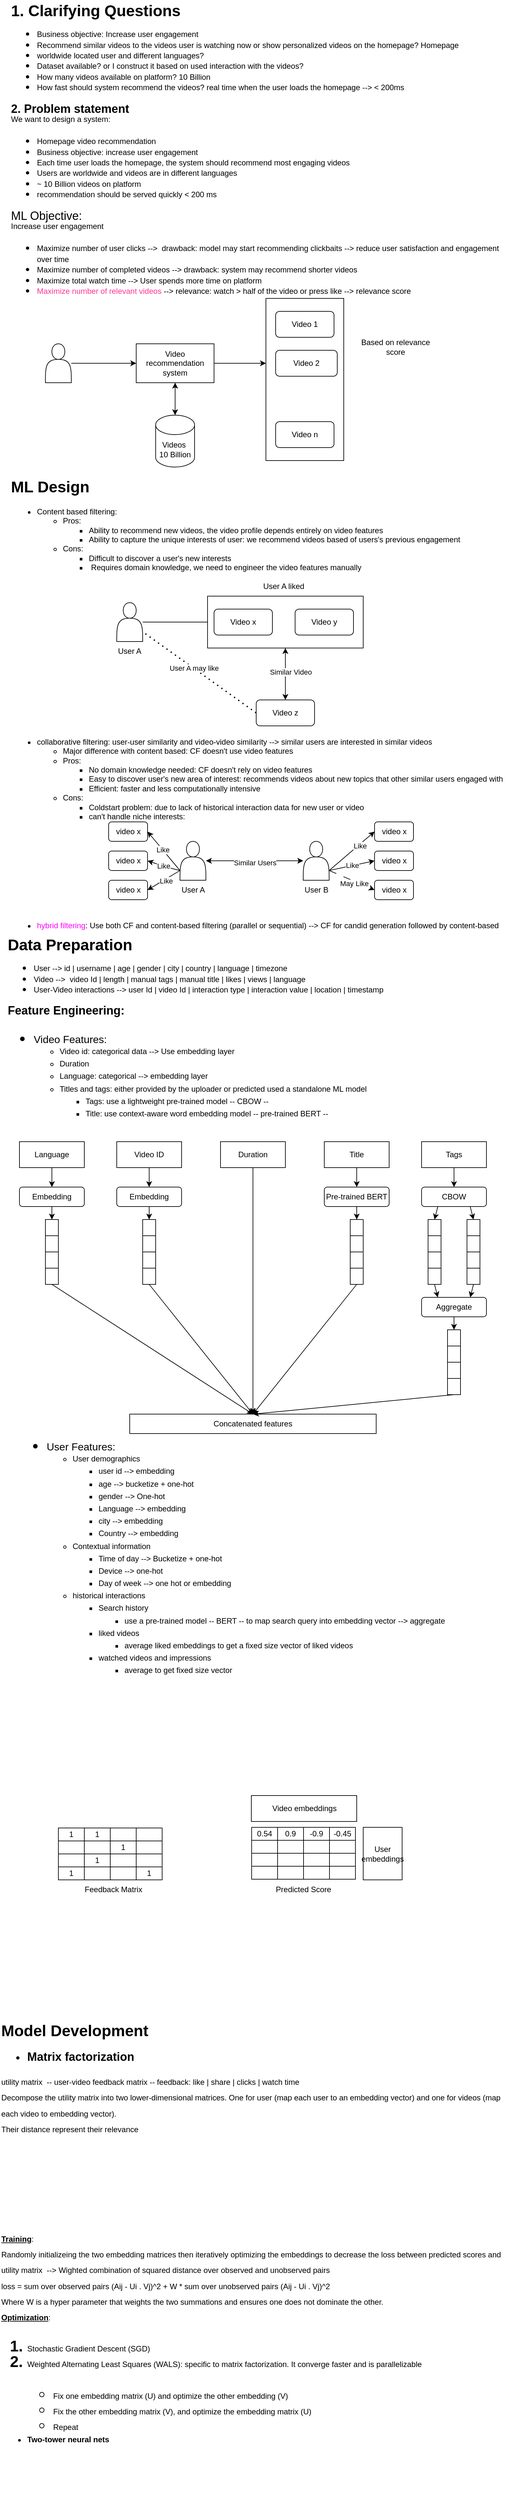 <mxfile version="24.8.4">
  <diagram name="Page-1" id="ykQXPO-A_N70wSNFyHUw">
    <mxGraphModel dx="3533" dy="1187" grid="1" gridSize="10" guides="1" tooltips="1" connect="1" arrows="1" fold="1" page="1" pageScale="1" pageWidth="850" pageHeight="1100" math="0" shadow="0">
      <root>
        <mxCell id="0" />
        <mxCell id="1" parent="0" />
        <mxCell id="X0dmrrOlAeSeErXz5RRt-1" value="&lt;h1 style=&quot;margin-top: 0px; line-height: 80%;&quot;&gt;1. Clarifying Questions&lt;/h1&gt;&lt;h1 style=&quot;margin-top: 0px; font-size: 18px; line-height: 80%;&quot;&gt;&lt;ul style=&quot;line-height: 80%;&quot;&gt;&lt;li&gt;&lt;span style=&quot;font-size: 12px; font-weight: 400;&quot;&gt;Business objective: Increase user engagement&lt;/span&gt;&lt;/li&gt;&lt;li&gt;&lt;span style=&quot;font-size: 12px; font-weight: 400;&quot;&gt;Recommend similar videos to the videos user is watching now or show personalized videos on the homepage? Homepage&lt;/span&gt;&lt;/li&gt;&lt;li&gt;&lt;span style=&quot;font-size: 12px; font-weight: 400;&quot;&gt;worldwide located user and different languages?&amp;nbsp;&lt;/span&gt;&lt;/li&gt;&lt;li&gt;&lt;span style=&quot;font-size: 12px; font-weight: 400;&quot;&gt;Dataset available? or I construct it based on used interaction with the videos?&amp;nbsp;&lt;/span&gt;&lt;/li&gt;&lt;li&gt;&lt;span style=&quot;font-size: 12px; font-weight: 400;&quot;&gt;How many videos available on platform? 10 Billion&lt;/span&gt;&lt;/li&gt;&lt;li&gt;&lt;span style=&quot;font-size: 12px; font-weight: 400;&quot;&gt;How fast should system recommend the videos? real time when the user loads the homepage --&amp;gt; &amp;lt; 200ms&lt;/span&gt;&lt;/li&gt;&lt;/ul&gt;&lt;div style=&quot;line-height: 80%;&quot;&gt;2. Problem statement&lt;/div&gt;&lt;div style=&quot;line-height: 80%;&quot;&gt;&lt;span style=&quot;font-size: 12px; font-weight: 400;&quot;&gt;We want to design a system:&amp;nbsp;&lt;/span&gt;&lt;/div&gt;&lt;div style=&quot;line-height: 80%;&quot;&gt;&lt;ul style=&quot;line-height: 80%;&quot;&gt;&lt;li&gt;&lt;span style=&quot;font-size: 12px; font-weight: 400;&quot;&gt;Homepage video recommendation&lt;/span&gt;&lt;/li&gt;&lt;li&gt;&lt;span style=&quot;font-size: 12px; font-weight: 400;&quot;&gt;Business objective: increase user engagement&lt;/span&gt;&lt;/li&gt;&lt;li&gt;&lt;span style=&quot;font-size: 12px; font-weight: 400;&quot;&gt;Each time user loads the homepage, the system should recommend most engaging videos&lt;/span&gt;&lt;/li&gt;&lt;li&gt;&lt;span style=&quot;font-size: 12px; font-weight: 400;&quot;&gt;Users are worldwide and videos are in different languages&lt;/span&gt;&lt;/li&gt;&lt;li&gt;&lt;span style=&quot;font-size: 12px; font-weight: 400;&quot;&gt;~ 10 Billion videos on platform&lt;/span&gt;&lt;/li&gt;&lt;li&gt;&lt;span style=&quot;font-size: 12px; font-weight: 400;&quot;&gt;recommendation should be served quickly &amp;lt; 200 ms&lt;/span&gt;&lt;/li&gt;&lt;/ul&gt;&lt;div style=&quot;line-height: 80%;&quot;&gt;&lt;span style=&quot;font-weight: 400;&quot;&gt;ML Objective:&amp;nbsp;&lt;/span&gt;&lt;/div&gt;&lt;/div&gt;&lt;div style=&quot;line-height: 80%;&quot;&gt;&lt;span style=&quot;font-size: 12px; font-weight: 400;&quot;&gt;Increase user engagement&lt;/span&gt;&lt;/div&gt;&lt;div style=&quot;line-height: 80%;&quot;&gt;&lt;ul style=&quot;line-height: 80%;&quot;&gt;&lt;li&gt;&lt;span style=&quot;font-size: 12px; font-weight: 400;&quot;&gt;Maximize number of user clicks --&amp;gt; &amp;nbsp;drawback: model may start recommending clickbaits --&amp;gt; reduce user satisfaction and engagement over time&lt;/span&gt;&lt;/li&gt;&lt;li&gt;&lt;span style=&quot;font-size: 12px; font-weight: 400;&quot;&gt;Maximize number of completed&amp;nbsp;videos --&amp;gt; drawback: system may recommend shorter videos&lt;/span&gt;&lt;/li&gt;&lt;li&gt;&lt;span style=&quot;font-size: 12px; font-weight: 400;&quot;&gt;Maximize total watch time --&amp;gt; User spends more time on platform&lt;/span&gt;&lt;/li&gt;&lt;li&gt;&lt;span style=&quot;font-size: 12px; font-weight: 400;&quot;&gt;&lt;font color=&quot;#ff3399&quot;&gt;Maximize number of relevant videos &lt;/font&gt;--&amp;gt; relevance: watch &amp;gt; half of the video or press like --&amp;gt; relevance score&lt;/span&gt;&lt;/li&gt;&lt;/ul&gt;&lt;/div&gt;&lt;/h1&gt;" style="text;html=1;whiteSpace=wrap;overflow=hidden;rounded=0;" vertex="1" parent="1">
          <mxGeometry x="-1655" y="40" width="775" height="470" as="geometry" />
        </mxCell>
        <mxCell id="X0dmrrOlAeSeErXz5RRt-14" value="&lt;h1 style=&quot;margin-top: 0px;&quot;&gt;ML Design&lt;/h1&gt;&lt;div&gt;&lt;ul&gt;&lt;li&gt;Content based filtering:&amp;nbsp;&lt;/li&gt;&lt;ul&gt;&lt;li&gt;Pros:&amp;nbsp;&lt;/li&gt;&lt;ul&gt;&lt;li&gt;Ability to recommend new videos, the video profile depends entirely on video features&lt;/li&gt;&lt;li&gt;Ability to capture the unique interests of user: we recommend videos based of users&#39;s previous engagement&lt;/li&gt;&lt;/ul&gt;&lt;li&gt;Cons:&amp;nbsp;&lt;/li&gt;&lt;ul&gt;&lt;li&gt;Difficult to discover a user&#39;s new interests&lt;/li&gt;&lt;li&gt;&amp;nbsp;Requires domain knowledge, we need to engineer the video features manually&lt;/li&gt;&lt;/ul&gt;&lt;/ul&gt;&lt;/ul&gt;&lt;div&gt;&lt;br&gt;&lt;/div&gt;&lt;div&gt;&lt;br&gt;&lt;/div&gt;&lt;div&gt;&lt;br&gt;&lt;/div&gt;&lt;div&gt;&lt;br&gt;&lt;/div&gt;&lt;div&gt;&lt;br&gt;&lt;/div&gt;&lt;div&gt;&lt;br&gt;&lt;/div&gt;&lt;div&gt;&lt;br&gt;&lt;/div&gt;&lt;div&gt;&lt;br&gt;&lt;/div&gt;&lt;div&gt;&lt;br&gt;&lt;/div&gt;&lt;div&gt;&lt;br&gt;&lt;/div&gt;&lt;div&gt;&lt;br&gt;&lt;/div&gt;&lt;div&gt;&lt;br&gt;&lt;/div&gt;&lt;div&gt;&lt;br&gt;&lt;/div&gt;&lt;div&gt;&lt;br&gt;&lt;/div&gt;&lt;div&gt;&lt;br&gt;&lt;/div&gt;&lt;div&gt;&lt;br&gt;&lt;/div&gt;&lt;ul&gt;&lt;li&gt;collaborative filtering: user-user similarity and video-video similarity --&amp;gt; similar users are interested in similar videos&amp;nbsp;&lt;/li&gt;&lt;ul&gt;&lt;li&gt;Major difference with content based: CF doesn&#39;t use video features&lt;/li&gt;&lt;li&gt;Pros:&lt;/li&gt;&lt;ul&gt;&lt;li&gt;No domain knowledge needed: CF doesn&#39;t rely on video features&lt;/li&gt;&lt;li&gt;Easy to discover user&#39;s new area of interest: recommends videos about new topics that other similar users engaged with&amp;nbsp;&lt;/li&gt;&lt;li&gt;Efficient: faster and less computationally intensive&lt;/li&gt;&lt;/ul&gt;&lt;li&gt;Cons:&amp;nbsp;&lt;/li&gt;&lt;ul&gt;&lt;li&gt;Coldstart problem: due to lack of historical interaction data for new user or video&lt;/li&gt;&lt;li&gt;can&#39;t handle niche interests:&amp;nbsp;&lt;/li&gt;&lt;/ul&gt;&lt;/ul&gt;&lt;/ul&gt;&lt;div&gt;&lt;br&gt;&lt;/div&gt;&lt;div&gt;&lt;br&gt;&lt;/div&gt;&lt;div&gt;&lt;br&gt;&lt;/div&gt;&lt;div&gt;&lt;br&gt;&lt;/div&gt;&lt;div&gt;&lt;br&gt;&lt;/div&gt;&lt;div&gt;&lt;br&gt;&lt;/div&gt;&lt;div&gt;&lt;br&gt;&lt;/div&gt;&lt;div&gt;&lt;br&gt;&lt;/div&gt;&lt;div&gt;&lt;br&gt;&lt;/div&gt;&lt;ul&gt;&lt;li&gt;&lt;font color=&quot;#ff00ff&quot;&gt;hybrid filtering&lt;/font&gt;: Use both CF and content-based filtering (parallel or sequential) --&amp;gt; CF for candid generation followed by content-based&amp;nbsp;&lt;/li&gt;&lt;/ul&gt;&lt;/div&gt;" style="text;html=1;whiteSpace=wrap;overflow=hidden;rounded=0;" vertex="1" parent="1">
          <mxGeometry x="-1655" y="770" width="765" height="730" as="geometry" />
        </mxCell>
        <mxCell id="X0dmrrOlAeSeErXz5RRt-15" value="" style="group" vertex="1" connectable="0" parent="1">
          <mxGeometry x="-1600" y="500" width="600" height="260" as="geometry" />
        </mxCell>
        <mxCell id="X0dmrrOlAeSeErXz5RRt-8" value="" style="edgeStyle=orthogonalEdgeStyle;rounded=0;orthogonalLoop=1;jettySize=auto;html=1;" edge="1" parent="X0dmrrOlAeSeErXz5RRt-15" source="X0dmrrOlAeSeErXz5RRt-2">
          <mxGeometry relative="1" as="geometry">
            <mxPoint x="340" y="100" as="targetPoint" />
            <Array as="points">
              <mxPoint x="300" y="100" />
              <mxPoint x="300" y="100" />
            </Array>
          </mxGeometry>
        </mxCell>
        <mxCell id="X0dmrrOlAeSeErXz5RRt-11" value="" style="edgeStyle=orthogonalEdgeStyle;rounded=0;orthogonalLoop=1;jettySize=auto;html=1;startArrow=classic;startFill=1;" edge="1" parent="X0dmrrOlAeSeErXz5RRt-15" source="X0dmrrOlAeSeErXz5RRt-2" target="X0dmrrOlAeSeErXz5RRt-10">
          <mxGeometry relative="1" as="geometry">
            <Array as="points">
              <mxPoint x="200" y="150" />
              <mxPoint x="200" y="150" />
            </Array>
          </mxGeometry>
        </mxCell>
        <mxCell id="X0dmrrOlAeSeErXz5RRt-2" value="Video recommendation system" style="rounded=0;whiteSpace=wrap;html=1;" vertex="1" parent="X0dmrrOlAeSeErXz5RRt-15">
          <mxGeometry x="140" y="70" width="120" height="60" as="geometry" />
        </mxCell>
        <mxCell id="X0dmrrOlAeSeErXz5RRt-3" value="" style="rounded=0;whiteSpace=wrap;html=1;" vertex="1" parent="X0dmrrOlAeSeErXz5RRt-15">
          <mxGeometry x="340" width="120" height="250" as="geometry" />
        </mxCell>
        <mxCell id="X0dmrrOlAeSeErXz5RRt-4" value="Video 1" style="rounded=1;whiteSpace=wrap;html=1;" vertex="1" parent="X0dmrrOlAeSeErXz5RRt-15">
          <mxGeometry x="355" y="20" width="90" height="40" as="geometry" />
        </mxCell>
        <mxCell id="X0dmrrOlAeSeErXz5RRt-5" value="Video 2" style="rounded=1;whiteSpace=wrap;html=1;" vertex="1" parent="X0dmrrOlAeSeErXz5RRt-15">
          <mxGeometry x="355" y="80" width="95" height="40" as="geometry" />
        </mxCell>
        <mxCell id="X0dmrrOlAeSeErXz5RRt-6" value="Video n" style="rounded=1;whiteSpace=wrap;html=1;" vertex="1" parent="X0dmrrOlAeSeErXz5RRt-15">
          <mxGeometry x="355" y="190" width="90" height="40" as="geometry" />
        </mxCell>
        <mxCell id="X0dmrrOlAeSeErXz5RRt-7" value="Based on relevance score" style="text;html=1;align=center;verticalAlign=middle;whiteSpace=wrap;rounded=0;" vertex="1" parent="X0dmrrOlAeSeErXz5RRt-15">
          <mxGeometry x="480" y="60" width="120" height="30" as="geometry" />
        </mxCell>
        <mxCell id="X0dmrrOlAeSeErXz5RRt-10" value="Videos&amp;nbsp;&lt;div&gt;10 Billion&lt;/div&gt;" style="shape=cylinder3;whiteSpace=wrap;html=1;boundedLbl=1;backgroundOutline=1;size=15;" vertex="1" parent="X0dmrrOlAeSeErXz5RRt-15">
          <mxGeometry x="170" y="180" width="60" height="80" as="geometry" />
        </mxCell>
        <mxCell id="X0dmrrOlAeSeErXz5RRt-13" value="" style="edgeStyle=orthogonalEdgeStyle;rounded=0;orthogonalLoop=1;jettySize=auto;html=1;" edge="1" parent="X0dmrrOlAeSeErXz5RRt-15" source="X0dmrrOlAeSeErXz5RRt-12" target="X0dmrrOlAeSeErXz5RRt-2">
          <mxGeometry relative="1" as="geometry" />
        </mxCell>
        <mxCell id="X0dmrrOlAeSeErXz5RRt-12" value="" style="shape=actor;whiteSpace=wrap;html=1;" vertex="1" parent="X0dmrrOlAeSeErXz5RRt-15">
          <mxGeometry y="70" width="40" height="60" as="geometry" />
        </mxCell>
        <mxCell id="X0dmrrOlAeSeErXz5RRt-42" value="" style="group" vertex="1" connectable="0" parent="1">
          <mxGeometry x="-1490" y="929" width="380" height="230" as="geometry" />
        </mxCell>
        <mxCell id="X0dmrrOlAeSeErXz5RRt-37" value="" style="edgeStyle=orthogonalEdgeStyle;rounded=0;orthogonalLoop=1;jettySize=auto;html=1;" edge="1" parent="X0dmrrOlAeSeErXz5RRt-42" source="X0dmrrOlAeSeErXz5RRt-28" target="X0dmrrOlAeSeErXz5RRt-31">
          <mxGeometry relative="1" as="geometry" />
        </mxCell>
        <mxCell id="X0dmrrOlAeSeErXz5RRt-28" value="" style="shape=actor;whiteSpace=wrap;html=1;" vertex="1" parent="X0dmrrOlAeSeErXz5RRt-42">
          <mxGeometry y="40" width="40" height="60" as="geometry" />
        </mxCell>
        <mxCell id="X0dmrrOlAeSeErXz5RRt-29" value="" style="rounded=0;whiteSpace=wrap;html=1;" vertex="1" parent="X0dmrrOlAeSeErXz5RRt-42">
          <mxGeometry x="140" y="30" width="240" height="80" as="geometry" />
        </mxCell>
        <mxCell id="X0dmrrOlAeSeErXz5RRt-31" value="Video x" style="rounded=1;whiteSpace=wrap;html=1;" vertex="1" parent="X0dmrrOlAeSeErXz5RRt-42">
          <mxGeometry x="150" y="50" width="90" height="40" as="geometry" />
        </mxCell>
        <mxCell id="X0dmrrOlAeSeErXz5RRt-32" value="Video y" style="rounded=1;whiteSpace=wrap;html=1;" vertex="1" parent="X0dmrrOlAeSeErXz5RRt-42">
          <mxGeometry x="275" y="50" width="90" height="40" as="geometry" />
        </mxCell>
        <mxCell id="X0dmrrOlAeSeErXz5RRt-38" value="" style="edgeStyle=orthogonalEdgeStyle;rounded=0;orthogonalLoop=1;jettySize=auto;html=1;entryX=0.5;entryY=1;entryDx=0;entryDy=0;startArrow=classic;startFill=1;" edge="1" parent="X0dmrrOlAeSeErXz5RRt-42" source="X0dmrrOlAeSeErXz5RRt-33" target="X0dmrrOlAeSeErXz5RRt-29">
          <mxGeometry relative="1" as="geometry">
            <Array as="points">
              <mxPoint x="260" y="130" />
              <mxPoint x="260" y="130" />
            </Array>
          </mxGeometry>
        </mxCell>
        <mxCell id="X0dmrrOlAeSeErXz5RRt-39" value="Similar Video" style="edgeLabel;html=1;align=center;verticalAlign=middle;resizable=0;points=[];" vertex="1" connectable="0" parent="X0dmrrOlAeSeErXz5RRt-38">
          <mxGeometry x="0.075" y="-8" relative="1" as="geometry">
            <mxPoint as="offset" />
          </mxGeometry>
        </mxCell>
        <mxCell id="X0dmrrOlAeSeErXz5RRt-33" value="Video z" style="rounded=1;whiteSpace=wrap;html=1;" vertex="1" parent="X0dmrrOlAeSeErXz5RRt-42">
          <mxGeometry x="215" y="190" width="90" height="40" as="geometry" />
        </mxCell>
        <mxCell id="X0dmrrOlAeSeErXz5RRt-35" value="User A liked" style="text;html=1;align=center;verticalAlign=middle;whiteSpace=wrap;rounded=0;" vertex="1" parent="X0dmrrOlAeSeErXz5RRt-42">
          <mxGeometry x="210" width="95" height="30" as="geometry" />
        </mxCell>
        <mxCell id="X0dmrrOlAeSeErXz5RRt-40" value="" style="endArrow=none;dashed=1;html=1;dashPattern=1 3;strokeWidth=2;rounded=0;entryX=1;entryY=0.75;entryDx=0;entryDy=0;exitX=0;exitY=0.5;exitDx=0;exitDy=0;" edge="1" parent="X0dmrrOlAeSeErXz5RRt-42" source="X0dmrrOlAeSeErXz5RRt-33" target="X0dmrrOlAeSeErXz5RRt-28">
          <mxGeometry width="50" height="50" relative="1" as="geometry">
            <mxPoint x="340" y="60" as="sourcePoint" />
            <mxPoint x="390" y="10" as="targetPoint" />
          </mxGeometry>
        </mxCell>
        <mxCell id="X0dmrrOlAeSeErXz5RRt-41" value="User A may like" style="edgeLabel;html=1;align=center;verticalAlign=middle;resizable=0;points=[];" vertex="1" connectable="0" parent="X0dmrrOlAeSeErXz5RRt-40">
          <mxGeometry x="0.112" y="-1" relative="1" as="geometry">
            <mxPoint y="1" as="offset" />
          </mxGeometry>
        </mxCell>
        <mxCell id="X0dmrrOlAeSeErXz5RRt-34" value="User A" style="text;html=1;align=center;verticalAlign=middle;whiteSpace=wrap;rounded=0;" vertex="1" parent="X0dmrrOlAeSeErXz5RRt-42">
          <mxGeometry x="-10" y="100" width="60" height="30" as="geometry" />
        </mxCell>
        <mxCell id="X0dmrrOlAeSeErXz5RRt-70" value="" style="group" vertex="1" connectable="0" parent="1">
          <mxGeometry x="-1502.5" y="1307" width="470" height="120" as="geometry" />
        </mxCell>
        <mxCell id="X0dmrrOlAeSeErXz5RRt-53" value="" style="edgeStyle=orthogonalEdgeStyle;rounded=0;orthogonalLoop=1;jettySize=auto;html=1;startArrow=classic;startFill=1;" edge="1" parent="X0dmrrOlAeSeErXz5RRt-70" source="X0dmrrOlAeSeErXz5RRt-43" target="X0dmrrOlAeSeErXz5RRt-52">
          <mxGeometry relative="1" as="geometry" />
        </mxCell>
        <mxCell id="X0dmrrOlAeSeErXz5RRt-54" value="Similar Users" style="edgeLabel;html=1;align=center;verticalAlign=middle;resizable=0;points=[];" vertex="1" connectable="0" parent="X0dmrrOlAeSeErXz5RRt-53">
          <mxGeometry y="-3" relative="1" as="geometry">
            <mxPoint as="offset" />
          </mxGeometry>
        </mxCell>
        <mxCell id="X0dmrrOlAeSeErXz5RRt-43" value="" style="shape=actor;whiteSpace=wrap;html=1;" vertex="1" parent="X0dmrrOlAeSeErXz5RRt-70">
          <mxGeometry x="110" y="30" width="40" height="60" as="geometry" />
        </mxCell>
        <mxCell id="X0dmrrOlAeSeErXz5RRt-45" style="edgeStyle=orthogonalEdgeStyle;rounded=0;orthogonalLoop=1;jettySize=auto;html=1;exitX=0.5;exitY=1;exitDx=0;exitDy=0;" edge="1" parent="X0dmrrOlAeSeErXz5RRt-70">
          <mxGeometry relative="1" as="geometry">
            <mxPoint x="320" y="90" as="sourcePoint" />
            <mxPoint x="320" y="90" as="targetPoint" />
          </mxGeometry>
        </mxCell>
        <mxCell id="X0dmrrOlAeSeErXz5RRt-46" value="video x" style="rounded=1;whiteSpace=wrap;html=1;" vertex="1" parent="X0dmrrOlAeSeErXz5RRt-70">
          <mxGeometry width="60" height="30" as="geometry" />
        </mxCell>
        <mxCell id="X0dmrrOlAeSeErXz5RRt-47" value="video x" style="rounded=1;whiteSpace=wrap;html=1;" vertex="1" parent="X0dmrrOlAeSeErXz5RRt-70">
          <mxGeometry y="45" width="60" height="30" as="geometry" />
        </mxCell>
        <mxCell id="X0dmrrOlAeSeErXz5RRt-48" value="video x" style="rounded=1;whiteSpace=wrap;html=1;" vertex="1" parent="X0dmrrOlAeSeErXz5RRt-70">
          <mxGeometry y="90" width="60" height="30" as="geometry" />
        </mxCell>
        <mxCell id="X0dmrrOlAeSeErXz5RRt-49" value="video x" style="rounded=1;whiteSpace=wrap;html=1;" vertex="1" parent="X0dmrrOlAeSeErXz5RRt-70">
          <mxGeometry x="410" y="90" width="60" height="30" as="geometry" />
        </mxCell>
        <mxCell id="X0dmrrOlAeSeErXz5RRt-50" value="video x" style="rounded=1;whiteSpace=wrap;html=1;" vertex="1" parent="X0dmrrOlAeSeErXz5RRt-70">
          <mxGeometry x="410" y="45" width="60" height="30" as="geometry" />
        </mxCell>
        <mxCell id="X0dmrrOlAeSeErXz5RRt-51" value="video x" style="rounded=1;whiteSpace=wrap;html=1;" vertex="1" parent="X0dmrrOlAeSeErXz5RRt-70">
          <mxGeometry x="410" width="60" height="30" as="geometry" />
        </mxCell>
        <mxCell id="X0dmrrOlAeSeErXz5RRt-52" value="" style="shape=actor;whiteSpace=wrap;html=1;" vertex="1" parent="X0dmrrOlAeSeErXz5RRt-70">
          <mxGeometry x="300" y="30" width="40" height="60" as="geometry" />
        </mxCell>
        <mxCell id="X0dmrrOlAeSeErXz5RRt-55" value="User A" style="text;html=1;align=center;verticalAlign=middle;whiteSpace=wrap;rounded=0;" vertex="1" parent="X0dmrrOlAeSeErXz5RRt-70">
          <mxGeometry x="100" y="90" width="60" height="30" as="geometry" />
        </mxCell>
        <mxCell id="X0dmrrOlAeSeErXz5RRt-56" value="User B" style="text;html=1;align=center;verticalAlign=middle;whiteSpace=wrap;rounded=0;" vertex="1" parent="X0dmrrOlAeSeErXz5RRt-70">
          <mxGeometry x="290" y="90" width="60" height="30" as="geometry" />
        </mxCell>
        <mxCell id="X0dmrrOlAeSeErXz5RRt-59" value="Like" style="endArrow=classic;html=1;rounded=0;entryX=1;entryY=0.5;entryDx=0;entryDy=0;exitX=0;exitY=0.75;exitDx=0;exitDy=0;" edge="1" parent="X0dmrrOlAeSeErXz5RRt-70" source="X0dmrrOlAeSeErXz5RRt-43" target="X0dmrrOlAeSeErXz5RRt-47">
          <mxGeometry width="50" height="50" relative="1" as="geometry">
            <mxPoint x="80" y="80" as="sourcePoint" />
            <mxPoint x="130" y="30" as="targetPoint" />
            <Array as="points">
              <mxPoint x="90" y="70" />
            </Array>
          </mxGeometry>
        </mxCell>
        <mxCell id="X0dmrrOlAeSeErXz5RRt-60" value="" style="endArrow=classic;html=1;rounded=0;entryX=1;entryY=0.5;entryDx=0;entryDy=0;exitX=0;exitY=0.75;exitDx=0;exitDy=0;" edge="1" parent="X0dmrrOlAeSeErXz5RRt-70" source="X0dmrrOlAeSeErXz5RRt-43" target="X0dmrrOlAeSeErXz5RRt-46">
          <mxGeometry width="50" height="50" relative="1" as="geometry">
            <mxPoint x="80" y="40" as="sourcePoint" />
            <mxPoint x="130" as="targetPoint" />
            <Array as="points" />
          </mxGeometry>
        </mxCell>
        <mxCell id="X0dmrrOlAeSeErXz5RRt-65" value="Like" style="edgeLabel;html=1;align=center;verticalAlign=middle;resizable=0;points=[];" vertex="1" connectable="0" parent="X0dmrrOlAeSeErXz5RRt-60">
          <mxGeometry x="0.056" y="-1" relative="1" as="geometry">
            <mxPoint x="-1" as="offset" />
          </mxGeometry>
        </mxCell>
        <mxCell id="X0dmrrOlAeSeErXz5RRt-61" value="" style="endArrow=classic;html=1;rounded=0;entryX=1;entryY=0.5;entryDx=0;entryDy=0;exitX=0;exitY=0.75;exitDx=0;exitDy=0;" edge="1" parent="X0dmrrOlAeSeErXz5RRt-70" source="X0dmrrOlAeSeErXz5RRt-43" target="X0dmrrOlAeSeErXz5RRt-48">
          <mxGeometry width="50" height="50" relative="1" as="geometry">
            <mxPoint x="110" y="70" as="sourcePoint" />
            <mxPoint x="400" y="120" as="targetPoint" />
            <Array as="points" />
          </mxGeometry>
        </mxCell>
        <mxCell id="X0dmrrOlAeSeErXz5RRt-67" value="Like" style="edgeLabel;html=1;align=center;verticalAlign=middle;resizable=0;points=[];" vertex="1" connectable="0" parent="X0dmrrOlAeSeErXz5RRt-61">
          <mxGeometry x="-0.071" y="2" relative="1" as="geometry">
            <mxPoint as="offset" />
          </mxGeometry>
        </mxCell>
        <mxCell id="X0dmrrOlAeSeErXz5RRt-62" value="Like" style="endArrow=classic;html=1;rounded=0;exitX=1;exitY=0.75;exitDx=0;exitDy=0;entryX=0;entryY=0.5;entryDx=0;entryDy=0;" edge="1" parent="X0dmrrOlAeSeErXz5RRt-70" source="X0dmrrOlAeSeErXz5RRt-52" target="X0dmrrOlAeSeErXz5RRt-50">
          <mxGeometry width="50" height="50" relative="1" as="geometry">
            <mxPoint x="380" y="200" as="sourcePoint" />
            <mxPoint x="430" y="150" as="targetPoint" />
            <Array as="points" />
          </mxGeometry>
        </mxCell>
        <mxCell id="X0dmrrOlAeSeErXz5RRt-63" value="" style="endArrow=classic;html=1;rounded=0;entryX=0;entryY=0.5;entryDx=0;entryDy=0;exitX=1;exitY=0.75;exitDx=0;exitDy=0;" edge="1" parent="X0dmrrOlAeSeErXz5RRt-70" source="X0dmrrOlAeSeErXz5RRt-52" target="X0dmrrOlAeSeErXz5RRt-51">
          <mxGeometry width="50" height="50" relative="1" as="geometry">
            <mxPoint x="330" y="50" as="sourcePoint" />
            <mxPoint x="380" as="targetPoint" />
          </mxGeometry>
        </mxCell>
        <mxCell id="X0dmrrOlAeSeErXz5RRt-68" value="Like" style="edgeLabel;html=1;align=center;verticalAlign=middle;resizable=0;points=[];" vertex="1" connectable="0" parent="X0dmrrOlAeSeErXz5RRt-63">
          <mxGeometry x="0.327" y="-2" relative="1" as="geometry">
            <mxPoint as="offset" />
          </mxGeometry>
        </mxCell>
        <mxCell id="X0dmrrOlAeSeErXz5RRt-64" value="" style="endArrow=classic;html=1;rounded=0;exitX=1;exitY=0.75;exitDx=0;exitDy=0;entryX=0;entryY=0.5;entryDx=0;entryDy=0;dashed=1;dashPattern=12 12;" edge="1" parent="X0dmrrOlAeSeErXz5RRt-70" source="X0dmrrOlAeSeErXz5RRt-52" target="X0dmrrOlAeSeErXz5RRt-49">
          <mxGeometry width="50" height="50" relative="1" as="geometry">
            <mxPoint x="350" y="85" as="sourcePoint" />
            <mxPoint x="420" y="70" as="targetPoint" />
            <Array as="points" />
          </mxGeometry>
        </mxCell>
        <mxCell id="X0dmrrOlAeSeErXz5RRt-69" value="May Like" style="edgeLabel;html=1;align=center;verticalAlign=middle;resizable=0;points=[];" vertex="1" connectable="0" parent="X0dmrrOlAeSeErXz5RRt-64">
          <mxGeometry x="0.114" y="-2" relative="1" as="geometry">
            <mxPoint y="1" as="offset" />
          </mxGeometry>
        </mxCell>
        <mxCell id="X0dmrrOlAeSeErXz5RRt-71" value="&lt;h1 style=&quot;margin-top: 0px; line-height: 80%;&quot;&gt;Data Preparation&lt;/h1&gt;&lt;h1 style=&quot;margin-top: 0px; line-height: 80%;&quot;&gt;&lt;ul style=&quot;font-size: 18px; line-height: 80%;&quot;&gt;&lt;li&gt;&lt;span style=&quot;font-size: 12px; font-weight: 400;&quot;&gt;User --&amp;gt; id | username | age | gender | city | country | language | timezone&lt;/span&gt;&lt;/li&gt;&lt;li&gt;&lt;span style=&quot;font-size: 12px; font-weight: 400;&quot;&gt;Video --&amp;gt; &amp;nbsp;video Id | length | manual tags | manual title | likes | views | language&lt;/span&gt;&lt;/li&gt;&lt;li&gt;&lt;span style=&quot;font-size: 12px; font-weight: 400;&quot;&gt;User-Video interactions --&amp;gt; user Id | video Id | interaction type | interaction value | location | timestamp&lt;/span&gt;&lt;/li&gt;&lt;/ul&gt;&lt;div style=&quot;font-size: 18px; line-height: 80%;&quot;&gt;Feature Engineering:&amp;nbsp;&lt;/div&gt;&lt;div style=&quot;line-height: 80%;&quot;&gt;&lt;ul style=&quot;line-height: 80%;&quot;&gt;&lt;li&gt;&lt;span style=&quot;font-weight: normal;&quot;&gt;&lt;font style=&quot;font-size: 16px;&quot;&gt;Video Features:&amp;nbsp;&lt;/font&gt;&lt;/span&gt;&lt;br&gt;&lt;/li&gt;&lt;ul style=&quot;font-size: 12px;&quot;&gt;&lt;li&gt;&lt;span style=&quot;font-weight: normal;&quot;&gt;Video id: categorical data --&amp;gt; Use embedding layer&lt;/span&gt;&lt;/li&gt;&lt;li&gt;&lt;span style=&quot;font-weight: normal;&quot;&gt;Duration&amp;nbsp;&lt;/span&gt;&lt;/li&gt;&lt;li&gt;&lt;span style=&quot;font-weight: normal;&quot;&gt;Language: categorical --&amp;gt; embedding layer&lt;/span&gt;&lt;/li&gt;&lt;li&gt;&lt;span style=&quot;font-weight: normal;&quot;&gt;Titles and tags: either provided by the uploader or predicted used a standalone ML model&lt;/span&gt;&lt;/li&gt;&lt;ul&gt;&lt;li&gt;&lt;span style=&quot;font-weight: normal;&quot;&gt;&lt;span style=&quot;white-space: pre;&quot;&gt;Tags: use a lightweight pre-trained model -- CBOW --&amp;nbsp;&lt;/span&gt;&lt;/span&gt;&lt;/li&gt;&lt;li&gt;&lt;span style=&quot;font-weight: normal;&quot;&gt;Title: use context-aware word embedding model -- pre-trained BERT --&lt;/span&gt;&lt;span style=&quot;font-weight: normal;&quot;&gt;&amp;nbsp;&lt;/span&gt;&lt;/li&gt;&lt;/ul&gt;&lt;/ul&gt;&lt;/ul&gt;&lt;/div&gt;&lt;/h1&gt;" style="text;html=1;whiteSpace=wrap;overflow=hidden;rounded=0;" vertex="1" parent="1">
          <mxGeometry x="-1660" y="1480" width="790" height="290" as="geometry" />
        </mxCell>
        <mxCell id="X0dmrrOlAeSeErXz5RRt-132" value="" style="group" vertex="1" connectable="0" parent="1">
          <mxGeometry x="-1640" y="1800" width="720" height="450" as="geometry" />
        </mxCell>
        <mxCell id="X0dmrrOlAeSeErXz5RRt-81" value="" style="edgeStyle=orthogonalEdgeStyle;rounded=0;orthogonalLoop=1;jettySize=auto;html=1;" edge="1" parent="X0dmrrOlAeSeErXz5RRt-132" source="X0dmrrOlAeSeErXz5RRt-72" target="X0dmrrOlAeSeErXz5RRt-77">
          <mxGeometry relative="1" as="geometry" />
        </mxCell>
        <mxCell id="X0dmrrOlAeSeErXz5RRt-72" value="Language" style="rounded=0;whiteSpace=wrap;html=1;" vertex="1" parent="X0dmrrOlAeSeErXz5RRt-132">
          <mxGeometry width="100" height="40" as="geometry" />
        </mxCell>
        <mxCell id="X0dmrrOlAeSeErXz5RRt-82" value="" style="edgeStyle=orthogonalEdgeStyle;rounded=0;orthogonalLoop=1;jettySize=auto;html=1;" edge="1" parent="X0dmrrOlAeSeErXz5RRt-132" source="X0dmrrOlAeSeErXz5RRt-73" target="X0dmrrOlAeSeErXz5RRt-79">
          <mxGeometry relative="1" as="geometry" />
        </mxCell>
        <mxCell id="X0dmrrOlAeSeErXz5RRt-73" value="Video ID" style="rounded=0;whiteSpace=wrap;html=1;" vertex="1" parent="X0dmrrOlAeSeErXz5RRt-132">
          <mxGeometry x="150" width="100" height="40" as="geometry" />
        </mxCell>
        <mxCell id="X0dmrrOlAeSeErXz5RRt-74" value="Duration" style="rounded=0;whiteSpace=wrap;html=1;" vertex="1" parent="X0dmrrOlAeSeErXz5RRt-132">
          <mxGeometry x="310" width="100" height="40" as="geometry" />
        </mxCell>
        <mxCell id="X0dmrrOlAeSeErXz5RRt-83" value="" style="edgeStyle=orthogonalEdgeStyle;rounded=0;orthogonalLoop=1;jettySize=auto;html=1;" edge="1" parent="X0dmrrOlAeSeErXz5RRt-132" source="X0dmrrOlAeSeErXz5RRt-75" target="X0dmrrOlAeSeErXz5RRt-78">
          <mxGeometry relative="1" as="geometry" />
        </mxCell>
        <mxCell id="X0dmrrOlAeSeErXz5RRt-75" value="Title" style="rounded=0;whiteSpace=wrap;html=1;" vertex="1" parent="X0dmrrOlAeSeErXz5RRt-132">
          <mxGeometry x="470" width="100" height="40" as="geometry" />
        </mxCell>
        <mxCell id="X0dmrrOlAeSeErXz5RRt-84" value="" style="edgeStyle=orthogonalEdgeStyle;rounded=0;orthogonalLoop=1;jettySize=auto;html=1;" edge="1" parent="X0dmrrOlAeSeErXz5RRt-132" source="X0dmrrOlAeSeErXz5RRt-76" target="X0dmrrOlAeSeErXz5RRt-80">
          <mxGeometry relative="1" as="geometry" />
        </mxCell>
        <mxCell id="X0dmrrOlAeSeErXz5RRt-76" value="Tags" style="rounded=0;whiteSpace=wrap;html=1;" vertex="1" parent="X0dmrrOlAeSeErXz5RRt-132">
          <mxGeometry x="620" width="100" height="40" as="geometry" />
        </mxCell>
        <mxCell id="X0dmrrOlAeSeErXz5RRt-117" value="" style="edgeStyle=orthogonalEdgeStyle;rounded=0;orthogonalLoop=1;jettySize=auto;html=1;" edge="1" parent="X0dmrrOlAeSeErXz5RRt-132" source="X0dmrrOlAeSeErXz5RRt-77" target="X0dmrrOlAeSeErXz5RRt-86">
          <mxGeometry relative="1" as="geometry" />
        </mxCell>
        <mxCell id="X0dmrrOlAeSeErXz5RRt-77" value="Embedding" style="rounded=1;whiteSpace=wrap;html=1;" vertex="1" parent="X0dmrrOlAeSeErXz5RRt-132">
          <mxGeometry y="70" width="100" height="30" as="geometry" />
        </mxCell>
        <mxCell id="X0dmrrOlAeSeErXz5RRt-119" value="" style="edgeStyle=orthogonalEdgeStyle;rounded=0;orthogonalLoop=1;jettySize=auto;html=1;" edge="1" parent="X0dmrrOlAeSeErXz5RRt-132" source="X0dmrrOlAeSeErXz5RRt-78" target="X0dmrrOlAeSeErXz5RRt-97">
          <mxGeometry relative="1" as="geometry" />
        </mxCell>
        <mxCell id="X0dmrrOlAeSeErXz5RRt-78" value="Pre-trained BERT" style="rounded=1;whiteSpace=wrap;html=1;" vertex="1" parent="X0dmrrOlAeSeErXz5RRt-132">
          <mxGeometry x="470" y="70" width="100" height="30" as="geometry" />
        </mxCell>
        <mxCell id="X0dmrrOlAeSeErXz5RRt-118" value="" style="edgeStyle=orthogonalEdgeStyle;rounded=0;orthogonalLoop=1;jettySize=auto;html=1;" edge="1" parent="X0dmrrOlAeSeErXz5RRt-132" source="X0dmrrOlAeSeErXz5RRt-79" target="X0dmrrOlAeSeErXz5RRt-92">
          <mxGeometry relative="1" as="geometry" />
        </mxCell>
        <mxCell id="X0dmrrOlAeSeErXz5RRt-79" value="Embedding" style="rounded=1;whiteSpace=wrap;html=1;" vertex="1" parent="X0dmrrOlAeSeErXz5RRt-132">
          <mxGeometry x="150" y="70" width="100" height="30" as="geometry" />
        </mxCell>
        <mxCell id="X0dmrrOlAeSeErXz5RRt-80" value="CBOW" style="rounded=1;whiteSpace=wrap;html=1;" vertex="1" parent="X0dmrrOlAeSeErXz5RRt-132">
          <mxGeometry x="620" y="70" width="100" height="30" as="geometry" />
        </mxCell>
        <mxCell id="X0dmrrOlAeSeErXz5RRt-90" value="" style="group" vertex="1" connectable="0" parent="X0dmrrOlAeSeErXz5RRt-132">
          <mxGeometry x="30" y="120" width="20" height="100" as="geometry" />
        </mxCell>
        <mxCell id="X0dmrrOlAeSeErXz5RRt-86" value="" style="rounded=0;whiteSpace=wrap;html=1;" vertex="1" parent="X0dmrrOlAeSeErXz5RRt-90">
          <mxGeometry x="10" width="20" height="100" as="geometry" />
        </mxCell>
        <mxCell id="X0dmrrOlAeSeErXz5RRt-87" value="" style="endArrow=none;html=1;rounded=0;exitX=0;exitY=0.25;exitDx=0;exitDy=0;entryX=1;entryY=0.25;entryDx=0;entryDy=0;" edge="1" parent="X0dmrrOlAeSeErXz5RRt-90" source="X0dmrrOlAeSeErXz5RRt-86" target="X0dmrrOlAeSeErXz5RRt-86">
          <mxGeometry width="50" height="50" relative="1" as="geometry">
            <mxPoint x="410" y="-70" as="sourcePoint" />
            <mxPoint x="460" y="-120" as="targetPoint" />
          </mxGeometry>
        </mxCell>
        <mxCell id="X0dmrrOlAeSeErXz5RRt-88" value="" style="endArrow=none;html=1;rounded=0;exitX=0;exitY=0.5;exitDx=0;exitDy=0;entryX=1;entryY=0.5;entryDx=0;entryDy=0;" edge="1" parent="X0dmrrOlAeSeErXz5RRt-90" source="X0dmrrOlAeSeErXz5RRt-86" target="X0dmrrOlAeSeErXz5RRt-86">
          <mxGeometry width="50" height="50" relative="1" as="geometry">
            <mxPoint x="10" y="35" as="sourcePoint" />
            <mxPoint x="30" y="35" as="targetPoint" />
          </mxGeometry>
        </mxCell>
        <mxCell id="X0dmrrOlAeSeErXz5RRt-89" value="" style="endArrow=none;html=1;rounded=0;exitX=0;exitY=0.75;exitDx=0;exitDy=0;entryX=1;entryY=0.75;entryDx=0;entryDy=0;" edge="1" parent="X0dmrrOlAeSeErXz5RRt-90" source="X0dmrrOlAeSeErXz5RRt-86" target="X0dmrrOlAeSeErXz5RRt-86">
          <mxGeometry width="50" height="50" relative="1" as="geometry">
            <mxPoint x="20" y="45" as="sourcePoint" />
            <mxPoint x="40" y="45" as="targetPoint" />
          </mxGeometry>
        </mxCell>
        <mxCell id="X0dmrrOlAeSeErXz5RRt-91" value="" style="group" vertex="1" connectable="0" parent="X0dmrrOlAeSeErXz5RRt-132">
          <mxGeometry x="190" y="120" width="20" height="100" as="geometry" />
        </mxCell>
        <mxCell id="X0dmrrOlAeSeErXz5RRt-92" value="" style="rounded=0;whiteSpace=wrap;html=1;" vertex="1" parent="X0dmrrOlAeSeErXz5RRt-91">
          <mxGeometry width="20" height="100" as="geometry" />
        </mxCell>
        <mxCell id="X0dmrrOlAeSeErXz5RRt-93" value="" style="endArrow=none;html=1;rounded=0;exitX=0;exitY=0.25;exitDx=0;exitDy=0;entryX=1;entryY=0.25;entryDx=0;entryDy=0;" edge="1" parent="X0dmrrOlAeSeErXz5RRt-91" source="X0dmrrOlAeSeErXz5RRt-92" target="X0dmrrOlAeSeErXz5RRt-92">
          <mxGeometry width="50" height="50" relative="1" as="geometry">
            <mxPoint x="410" y="-70" as="sourcePoint" />
            <mxPoint x="460" y="-120" as="targetPoint" />
          </mxGeometry>
        </mxCell>
        <mxCell id="X0dmrrOlAeSeErXz5RRt-94" value="" style="endArrow=none;html=1;rounded=0;exitX=0;exitY=0.5;exitDx=0;exitDy=0;entryX=1;entryY=0.5;entryDx=0;entryDy=0;" edge="1" parent="X0dmrrOlAeSeErXz5RRt-91" source="X0dmrrOlAeSeErXz5RRt-92" target="X0dmrrOlAeSeErXz5RRt-92">
          <mxGeometry width="50" height="50" relative="1" as="geometry">
            <mxPoint x="10" y="35" as="sourcePoint" />
            <mxPoint x="30" y="35" as="targetPoint" />
          </mxGeometry>
        </mxCell>
        <mxCell id="X0dmrrOlAeSeErXz5RRt-95" value="" style="endArrow=none;html=1;rounded=0;exitX=0;exitY=0.75;exitDx=0;exitDy=0;entryX=1;entryY=0.75;entryDx=0;entryDy=0;" edge="1" parent="X0dmrrOlAeSeErXz5RRt-91" source="X0dmrrOlAeSeErXz5RRt-92" target="X0dmrrOlAeSeErXz5RRt-92">
          <mxGeometry width="50" height="50" relative="1" as="geometry">
            <mxPoint x="20" y="45" as="sourcePoint" />
            <mxPoint x="40" y="45" as="targetPoint" />
          </mxGeometry>
        </mxCell>
        <mxCell id="X0dmrrOlAeSeErXz5RRt-96" value="" style="group" vertex="1" connectable="0" parent="X0dmrrOlAeSeErXz5RRt-132">
          <mxGeometry x="510" y="120" width="20" height="100" as="geometry" />
        </mxCell>
        <mxCell id="X0dmrrOlAeSeErXz5RRt-97" value="" style="rounded=0;whiteSpace=wrap;html=1;" vertex="1" parent="X0dmrrOlAeSeErXz5RRt-96">
          <mxGeometry width="20" height="100" as="geometry" />
        </mxCell>
        <mxCell id="X0dmrrOlAeSeErXz5RRt-98" value="" style="endArrow=none;html=1;rounded=0;exitX=0;exitY=0.25;exitDx=0;exitDy=0;entryX=1;entryY=0.25;entryDx=0;entryDy=0;" edge="1" parent="X0dmrrOlAeSeErXz5RRt-96" source="X0dmrrOlAeSeErXz5RRt-97" target="X0dmrrOlAeSeErXz5RRt-97">
          <mxGeometry width="50" height="50" relative="1" as="geometry">
            <mxPoint x="410" y="-70" as="sourcePoint" />
            <mxPoint x="460" y="-120" as="targetPoint" />
          </mxGeometry>
        </mxCell>
        <mxCell id="X0dmrrOlAeSeErXz5RRt-99" value="" style="endArrow=none;html=1;rounded=0;exitX=0;exitY=0.5;exitDx=0;exitDy=0;entryX=1;entryY=0.5;entryDx=0;entryDy=0;" edge="1" parent="X0dmrrOlAeSeErXz5RRt-96" source="X0dmrrOlAeSeErXz5RRt-97" target="X0dmrrOlAeSeErXz5RRt-97">
          <mxGeometry width="50" height="50" relative="1" as="geometry">
            <mxPoint x="10" y="35" as="sourcePoint" />
            <mxPoint x="30" y="35" as="targetPoint" />
          </mxGeometry>
        </mxCell>
        <mxCell id="X0dmrrOlAeSeErXz5RRt-100" value="" style="endArrow=none;html=1;rounded=0;exitX=0;exitY=0.75;exitDx=0;exitDy=0;entryX=1;entryY=0.75;entryDx=0;entryDy=0;" edge="1" parent="X0dmrrOlAeSeErXz5RRt-96" source="X0dmrrOlAeSeErXz5RRt-97" target="X0dmrrOlAeSeErXz5RRt-97">
          <mxGeometry width="50" height="50" relative="1" as="geometry">
            <mxPoint x="20" y="45" as="sourcePoint" />
            <mxPoint x="40" y="45" as="targetPoint" />
          </mxGeometry>
        </mxCell>
        <mxCell id="X0dmrrOlAeSeErXz5RRt-101" value="" style="group" vertex="1" connectable="0" parent="X0dmrrOlAeSeErXz5RRt-132">
          <mxGeometry x="630" y="120" width="20" height="100" as="geometry" />
        </mxCell>
        <mxCell id="X0dmrrOlAeSeErXz5RRt-102" value="" style="rounded=0;whiteSpace=wrap;html=1;" vertex="1" parent="X0dmrrOlAeSeErXz5RRt-101">
          <mxGeometry width="20" height="100" as="geometry" />
        </mxCell>
        <mxCell id="X0dmrrOlAeSeErXz5RRt-103" value="" style="endArrow=none;html=1;rounded=0;exitX=0;exitY=0.25;exitDx=0;exitDy=0;entryX=1;entryY=0.25;entryDx=0;entryDy=0;" edge="1" parent="X0dmrrOlAeSeErXz5RRt-101" source="X0dmrrOlAeSeErXz5RRt-102" target="X0dmrrOlAeSeErXz5RRt-102">
          <mxGeometry width="50" height="50" relative="1" as="geometry">
            <mxPoint x="410" y="-70" as="sourcePoint" />
            <mxPoint x="460" y="-120" as="targetPoint" />
          </mxGeometry>
        </mxCell>
        <mxCell id="X0dmrrOlAeSeErXz5RRt-104" value="" style="endArrow=none;html=1;rounded=0;exitX=0;exitY=0.5;exitDx=0;exitDy=0;entryX=1;entryY=0.5;entryDx=0;entryDy=0;" edge="1" parent="X0dmrrOlAeSeErXz5RRt-101" source="X0dmrrOlAeSeErXz5RRt-102" target="X0dmrrOlAeSeErXz5RRt-102">
          <mxGeometry width="50" height="50" relative="1" as="geometry">
            <mxPoint x="10" y="35" as="sourcePoint" />
            <mxPoint x="30" y="35" as="targetPoint" />
          </mxGeometry>
        </mxCell>
        <mxCell id="X0dmrrOlAeSeErXz5RRt-105" value="" style="endArrow=none;html=1;rounded=0;exitX=0;exitY=0.75;exitDx=0;exitDy=0;entryX=1;entryY=0.75;entryDx=0;entryDy=0;" edge="1" parent="X0dmrrOlAeSeErXz5RRt-101" source="X0dmrrOlAeSeErXz5RRt-102" target="X0dmrrOlAeSeErXz5RRt-102">
          <mxGeometry width="50" height="50" relative="1" as="geometry">
            <mxPoint x="20" y="45" as="sourcePoint" />
            <mxPoint x="40" y="45" as="targetPoint" />
          </mxGeometry>
        </mxCell>
        <mxCell id="X0dmrrOlAeSeErXz5RRt-106" value="" style="group" vertex="1" connectable="0" parent="X0dmrrOlAeSeErXz5RRt-132">
          <mxGeometry x="690" y="120" width="20" height="100" as="geometry" />
        </mxCell>
        <mxCell id="X0dmrrOlAeSeErXz5RRt-107" value="" style="rounded=0;whiteSpace=wrap;html=1;" vertex="1" parent="X0dmrrOlAeSeErXz5RRt-106">
          <mxGeometry width="20" height="100" as="geometry" />
        </mxCell>
        <mxCell id="X0dmrrOlAeSeErXz5RRt-108" value="" style="endArrow=none;html=1;rounded=0;exitX=0;exitY=0.25;exitDx=0;exitDy=0;entryX=1;entryY=0.25;entryDx=0;entryDy=0;" edge="1" parent="X0dmrrOlAeSeErXz5RRt-106" source="X0dmrrOlAeSeErXz5RRt-107" target="X0dmrrOlAeSeErXz5RRt-107">
          <mxGeometry width="50" height="50" relative="1" as="geometry">
            <mxPoint x="410" y="-70" as="sourcePoint" />
            <mxPoint x="460" y="-120" as="targetPoint" />
          </mxGeometry>
        </mxCell>
        <mxCell id="X0dmrrOlAeSeErXz5RRt-109" value="" style="endArrow=none;html=1;rounded=0;exitX=0;exitY=0.5;exitDx=0;exitDy=0;entryX=1;entryY=0.5;entryDx=0;entryDy=0;" edge="1" parent="X0dmrrOlAeSeErXz5RRt-106" source="X0dmrrOlAeSeErXz5RRt-107" target="X0dmrrOlAeSeErXz5RRt-107">
          <mxGeometry width="50" height="50" relative="1" as="geometry">
            <mxPoint x="10" y="35" as="sourcePoint" />
            <mxPoint x="30" y="35" as="targetPoint" />
          </mxGeometry>
        </mxCell>
        <mxCell id="X0dmrrOlAeSeErXz5RRt-110" value="" style="endArrow=none;html=1;rounded=0;exitX=0;exitY=0.75;exitDx=0;exitDy=0;entryX=1;entryY=0.75;entryDx=0;entryDy=0;" edge="1" parent="X0dmrrOlAeSeErXz5RRt-106" source="X0dmrrOlAeSeErXz5RRt-107" target="X0dmrrOlAeSeErXz5RRt-107">
          <mxGeometry width="50" height="50" relative="1" as="geometry">
            <mxPoint x="20" y="45" as="sourcePoint" />
            <mxPoint x="40" y="45" as="targetPoint" />
          </mxGeometry>
        </mxCell>
        <mxCell id="X0dmrrOlAeSeErXz5RRt-125" value="" style="edgeStyle=orthogonalEdgeStyle;rounded=0;orthogonalLoop=1;jettySize=auto;html=1;" edge="1" parent="X0dmrrOlAeSeErXz5RRt-132" source="X0dmrrOlAeSeErXz5RRt-111" target="X0dmrrOlAeSeErXz5RRt-113">
          <mxGeometry relative="1" as="geometry" />
        </mxCell>
        <mxCell id="X0dmrrOlAeSeErXz5RRt-111" value="Aggregate" style="rounded=1;whiteSpace=wrap;html=1;" vertex="1" parent="X0dmrrOlAeSeErXz5RRt-132">
          <mxGeometry x="620" y="240" width="100" height="30" as="geometry" />
        </mxCell>
        <mxCell id="X0dmrrOlAeSeErXz5RRt-112" value="" style="group" vertex="1" connectable="0" parent="X0dmrrOlAeSeErXz5RRt-132">
          <mxGeometry x="660" y="290" width="20" height="100" as="geometry" />
        </mxCell>
        <mxCell id="X0dmrrOlAeSeErXz5RRt-113" value="" style="rounded=0;whiteSpace=wrap;html=1;" vertex="1" parent="X0dmrrOlAeSeErXz5RRt-112">
          <mxGeometry width="20" height="100" as="geometry" />
        </mxCell>
        <mxCell id="X0dmrrOlAeSeErXz5RRt-114" value="" style="endArrow=none;html=1;rounded=0;exitX=0;exitY=0.25;exitDx=0;exitDy=0;entryX=1;entryY=0.25;entryDx=0;entryDy=0;" edge="1" parent="X0dmrrOlAeSeErXz5RRt-112" source="X0dmrrOlAeSeErXz5RRt-113" target="X0dmrrOlAeSeErXz5RRt-113">
          <mxGeometry width="50" height="50" relative="1" as="geometry">
            <mxPoint x="410" y="-70" as="sourcePoint" />
            <mxPoint x="460" y="-120" as="targetPoint" />
          </mxGeometry>
        </mxCell>
        <mxCell id="X0dmrrOlAeSeErXz5RRt-115" value="" style="endArrow=none;html=1;rounded=0;exitX=0;exitY=0.5;exitDx=0;exitDy=0;entryX=1;entryY=0.5;entryDx=0;entryDy=0;" edge="1" parent="X0dmrrOlAeSeErXz5RRt-112" source="X0dmrrOlAeSeErXz5RRt-113" target="X0dmrrOlAeSeErXz5RRt-113">
          <mxGeometry width="50" height="50" relative="1" as="geometry">
            <mxPoint x="10" y="35" as="sourcePoint" />
            <mxPoint x="30" y="35" as="targetPoint" />
          </mxGeometry>
        </mxCell>
        <mxCell id="X0dmrrOlAeSeErXz5RRt-116" value="" style="endArrow=none;html=1;rounded=0;exitX=0;exitY=0.75;exitDx=0;exitDy=0;entryX=1;entryY=0.75;entryDx=0;entryDy=0;" edge="1" parent="X0dmrrOlAeSeErXz5RRt-112" source="X0dmrrOlAeSeErXz5RRt-113" target="X0dmrrOlAeSeErXz5RRt-113">
          <mxGeometry width="50" height="50" relative="1" as="geometry">
            <mxPoint x="20" y="45" as="sourcePoint" />
            <mxPoint x="40" y="45" as="targetPoint" />
          </mxGeometry>
        </mxCell>
        <mxCell id="X0dmrrOlAeSeErXz5RRt-121" value="" style="endArrow=classic;html=1;rounded=0;exitX=0.25;exitY=1;exitDx=0;exitDy=0;entryX=0.5;entryY=0;entryDx=0;entryDy=0;" edge="1" parent="X0dmrrOlAeSeErXz5RRt-132" source="X0dmrrOlAeSeErXz5RRt-80" target="X0dmrrOlAeSeErXz5RRt-102">
          <mxGeometry width="50" height="50" relative="1" as="geometry">
            <mxPoint x="430" y="50" as="sourcePoint" />
            <mxPoint x="480" as="targetPoint" />
          </mxGeometry>
        </mxCell>
        <mxCell id="X0dmrrOlAeSeErXz5RRt-122" value="" style="endArrow=classic;html=1;rounded=0;exitX=0.75;exitY=1;exitDx=0;exitDy=0;entryX=0.5;entryY=0;entryDx=0;entryDy=0;" edge="1" parent="X0dmrrOlAeSeErXz5RRt-132" source="X0dmrrOlAeSeErXz5RRt-80" target="X0dmrrOlAeSeErXz5RRt-107">
          <mxGeometry width="50" height="50" relative="1" as="geometry">
            <mxPoint x="430" y="50" as="sourcePoint" />
            <mxPoint x="480" as="targetPoint" />
          </mxGeometry>
        </mxCell>
        <mxCell id="X0dmrrOlAeSeErXz5RRt-123" value="" style="endArrow=classic;html=1;rounded=0;exitX=0.5;exitY=1;exitDx=0;exitDy=0;entryX=0.25;entryY=0;entryDx=0;entryDy=0;" edge="1" parent="X0dmrrOlAeSeErXz5RRt-132" source="X0dmrrOlAeSeErXz5RRt-102" target="X0dmrrOlAeSeErXz5RRt-111">
          <mxGeometry width="50" height="50" relative="1" as="geometry">
            <mxPoint x="430" y="50" as="sourcePoint" />
            <mxPoint x="480" as="targetPoint" />
          </mxGeometry>
        </mxCell>
        <mxCell id="X0dmrrOlAeSeErXz5RRt-124" value="" style="endArrow=classic;html=1;rounded=0;exitX=0.5;exitY=1;exitDx=0;exitDy=0;entryX=0.75;entryY=0;entryDx=0;entryDy=0;" edge="1" parent="X0dmrrOlAeSeErXz5RRt-132" source="X0dmrrOlAeSeErXz5RRt-107" target="X0dmrrOlAeSeErXz5RRt-111">
          <mxGeometry width="50" height="50" relative="1" as="geometry">
            <mxPoint x="430" y="50" as="sourcePoint" />
            <mxPoint x="480" as="targetPoint" />
          </mxGeometry>
        </mxCell>
        <mxCell id="X0dmrrOlAeSeErXz5RRt-126" value="Concatenated features" style="rounded=0;whiteSpace=wrap;html=1;" vertex="1" parent="X0dmrrOlAeSeErXz5RRt-132">
          <mxGeometry x="170" y="420" width="380" height="30" as="geometry" />
        </mxCell>
        <mxCell id="X0dmrrOlAeSeErXz5RRt-127" value="" style="endArrow=classic;html=1;rounded=0;exitX=0.5;exitY=1;exitDx=0;exitDy=0;entryX=0.5;entryY=0;entryDx=0;entryDy=0;" edge="1" parent="X0dmrrOlAeSeErXz5RRt-132" source="X0dmrrOlAeSeErXz5RRt-86" target="X0dmrrOlAeSeErXz5RRt-126">
          <mxGeometry width="50" height="50" relative="1" as="geometry">
            <mxPoint x="430" y="320" as="sourcePoint" />
            <mxPoint x="480" y="270" as="targetPoint" />
          </mxGeometry>
        </mxCell>
        <mxCell id="X0dmrrOlAeSeErXz5RRt-128" value="" style="endArrow=classic;html=1;rounded=0;entryX=0.5;entryY=0;entryDx=0;entryDy=0;" edge="1" parent="X0dmrrOlAeSeErXz5RRt-132" target="X0dmrrOlAeSeErXz5RRt-126">
          <mxGeometry width="50" height="50" relative="1" as="geometry">
            <mxPoint x="200" y="220" as="sourcePoint" />
            <mxPoint x="480" y="270" as="targetPoint" />
          </mxGeometry>
        </mxCell>
        <mxCell id="X0dmrrOlAeSeErXz5RRt-129" value="" style="endArrow=classic;html=1;rounded=0;exitX=0.5;exitY=1;exitDx=0;exitDy=0;entryX=0.5;entryY=0;entryDx=0;entryDy=0;" edge="1" parent="X0dmrrOlAeSeErXz5RRt-132" source="X0dmrrOlAeSeErXz5RRt-74" target="X0dmrrOlAeSeErXz5RRt-126">
          <mxGeometry width="50" height="50" relative="1" as="geometry">
            <mxPoint x="430" y="320" as="sourcePoint" />
            <mxPoint x="480" y="270" as="targetPoint" />
          </mxGeometry>
        </mxCell>
        <mxCell id="X0dmrrOlAeSeErXz5RRt-130" value="" style="endArrow=classic;html=1;rounded=0;entryX=0.5;entryY=0;entryDx=0;entryDy=0;" edge="1" parent="X0dmrrOlAeSeErXz5RRt-132" target="X0dmrrOlAeSeErXz5RRt-126">
          <mxGeometry width="50" height="50" relative="1" as="geometry">
            <mxPoint x="520" y="220" as="sourcePoint" />
            <mxPoint x="360" y="400" as="targetPoint" />
          </mxGeometry>
        </mxCell>
        <mxCell id="X0dmrrOlAeSeErXz5RRt-131" value="" style="endArrow=classic;html=1;rounded=0;entryX=0.5;entryY=0;entryDx=0;entryDy=0;" edge="1" parent="X0dmrrOlAeSeErXz5RRt-132" target="X0dmrrOlAeSeErXz5RRt-126">
          <mxGeometry width="50" height="50" relative="1" as="geometry">
            <mxPoint x="670" y="390" as="sourcePoint" />
            <mxPoint x="470" y="270" as="targetPoint" />
          </mxGeometry>
        </mxCell>
        <mxCell id="X0dmrrOlAeSeErXz5RRt-133" value="&lt;ul style=&quot;font-size: 24px; line-height: 19.2px;&quot;&gt;&lt;li style=&quot;font-weight: 700;&quot;&gt;&lt;span style=&quot;font-weight: normal;&quot;&gt;&lt;font style=&quot;font-size: 16px;&quot;&gt;User Features:&amp;nbsp;&lt;/font&gt;&lt;/span&gt;&lt;br&gt;&lt;/li&gt;&lt;ul style=&quot;font-size: 12px;&quot;&gt;&lt;li&gt;User demographics&lt;/li&gt;&lt;ul&gt;&lt;li&gt;user id --&amp;gt; embedding&lt;/li&gt;&lt;li&gt;age --&amp;gt; bucketize + one-hot&lt;/li&gt;&lt;li&gt;gender --&amp;gt; One-hot&lt;/li&gt;&lt;li&gt;Language --&amp;gt; embedding&lt;/li&gt;&lt;li&gt;city --&amp;gt; embedding&lt;/li&gt;&lt;li&gt;Country --&amp;gt; embedding&lt;/li&gt;&lt;/ul&gt;&lt;li&gt;Contextual information&lt;/li&gt;&lt;ul&gt;&lt;li&gt;Time of day --&amp;gt; Bucketize + one-hot&lt;/li&gt;&lt;li&gt;Device --&amp;gt; one-hot&lt;/li&gt;&lt;li&gt;Day of week --&amp;gt; one hot or embedding&lt;/li&gt;&lt;/ul&gt;&lt;li&gt;historical interactions&lt;/li&gt;&lt;ul&gt;&lt;li&gt;Search history&lt;/li&gt;&lt;ul&gt;&lt;li&gt;use a pre-trained model -- BERT -- to map search query into embedding vector --&amp;gt; aggregate&amp;nbsp;&lt;/li&gt;&lt;/ul&gt;&lt;li&gt;liked videos&lt;/li&gt;&lt;ul&gt;&lt;li&gt;average liked embeddings to get a fixed size vector of liked videos&lt;/li&gt;&lt;/ul&gt;&lt;li&gt;watched videos and impressions&lt;/li&gt;&lt;ul&gt;&lt;li&gt;average to get fixed size vector&lt;/li&gt;&lt;/ul&gt;&lt;/ul&gt;&lt;/ul&gt;&lt;/ul&gt;" style="text;html=1;whiteSpace=wrap;overflow=hidden;rounded=0;" vertex="1" parent="1">
          <mxGeometry x="-1640" y="2227" width="780" height="400" as="geometry" />
        </mxCell>
        <mxCell id="X0dmrrOlAeSeErXz5RRt-134" value="&lt;h1 style=&quot;margin-top: 0px;&quot;&gt;Model Development&lt;/h1&gt;&lt;h1 style=&quot;margin-top: 0px; line-height: 80%;&quot;&gt;&lt;ul style=&quot;font-size: 18px; line-height: 80%;&quot;&gt;&lt;li&gt;Matrix factorization&lt;/li&gt;&lt;/ul&gt;&lt;div style=&quot;line-height: 80%;&quot;&gt;&lt;span style=&quot;font-size: 12px; font-weight: normal;&quot;&gt;utility matrix &amp;nbsp;-- user-video feedback matrix -- feedback: like | share | clicks |&amp;nbsp;&lt;/span&gt;&lt;span style=&quot;font-size: 12px; font-weight: 400;&quot;&gt;watch time&lt;/span&gt;&lt;/div&gt;&lt;div style=&quot;line-height: 80%;&quot;&gt;&lt;span style=&quot;font-size: 12px; font-weight: 400;&quot;&gt;Decompose the utility matrix into two lower-dimensional matrices. One for user (map each user to an embedding vector) and one for videos (map each video to embedding vector).&lt;/span&gt;&lt;/div&gt;&lt;div style=&quot;line-height: 80%;&quot;&gt;&lt;span style=&quot;font-size: 12px; font-weight: 400;&quot;&gt;Their distance represent their relevance&lt;/span&gt;&lt;/div&gt;&lt;div style=&quot;line-height: 80%;&quot;&gt;&lt;span style=&quot;font-size: 12px; font-weight: 400;&quot;&gt;&lt;br&gt;&lt;/span&gt;&lt;/div&gt;&lt;div style=&quot;line-height: 80%;&quot;&gt;&lt;span style=&quot;font-size: 12px; font-weight: 400;&quot;&gt;&lt;br&gt;&lt;/span&gt;&lt;/div&gt;&lt;div style=&quot;line-height: 80%;&quot;&gt;&lt;span style=&quot;font-size: 12px; font-weight: 400;&quot;&gt;&lt;br&gt;&lt;/span&gt;&lt;/div&gt;&lt;div style=&quot;line-height: 80%;&quot;&gt;&lt;span style=&quot;font-size: 12px; font-weight: 400;&quot;&gt;&lt;br&gt;&lt;/span&gt;&lt;/div&gt;&lt;div style=&quot;line-height: 80%;&quot;&gt;&lt;span style=&quot;font-size: 12px; font-weight: 400;&quot;&gt;&lt;br&gt;&lt;/span&gt;&lt;/div&gt;&lt;div style=&quot;line-height: 80%;&quot;&gt;&lt;span style=&quot;font-size: 12px; font-weight: 400;&quot;&gt;&lt;br&gt;&lt;/span&gt;&lt;/div&gt;&lt;div style=&quot;line-height: 80%;&quot;&gt;&lt;span style=&quot;font-size: 12px;&quot;&gt;&lt;u&gt;Training&lt;/u&gt;&lt;/span&gt;&lt;span style=&quot;font-size: 12px; font-weight: 400;&quot;&gt;:&amp;nbsp;&lt;/span&gt;&lt;/div&gt;&lt;div style=&quot;line-height: 80%;&quot;&gt;&lt;span style=&quot;font-size: 12px; font-weight: 400;&quot;&gt;Randomly initializeing the two embedding matrices then iteratively optimizing the embeddings to decrease the loss between predicted scores and utility matrix &amp;nbsp;--&amp;gt; Wighted combination of squared distance over observed and unobserved pairs&amp;nbsp;&lt;/span&gt;&lt;/div&gt;&lt;div style=&quot;line-height: 80%;&quot;&gt;&lt;span style=&quot;font-size: 12px; font-weight: 400;&quot;&gt;loss = sum over observed pairs (Aij - Ui . Vj)^2 + W * sum over unobserved pairs (Aij - Ui . Vj)^2&amp;nbsp;&lt;/span&gt;&lt;/div&gt;&lt;div style=&quot;line-height: 80%;&quot;&gt;&lt;span style=&quot;font-size: 12px; font-weight: 400;&quot;&gt;Where W is a&amp;nbsp;hyper parameter that weights the two summations and ensures one does not dominate the other.&lt;/span&gt;&lt;/div&gt;&lt;div style=&quot;line-height: 80%;&quot;&gt;&lt;span style=&quot;font-size: 12px;&quot;&gt;&lt;u&gt;Optimization&lt;/u&gt;&lt;/span&gt;&lt;span style=&quot;font-size: 12px; font-weight: 400;&quot;&gt;:&amp;nbsp;&lt;/span&gt;&lt;/div&gt;&lt;div style=&quot;line-height: 80%;&quot;&gt;&lt;ol style=&quot;line-height: 80%;&quot;&gt;&lt;li&gt;&lt;span style=&quot;font-size: 12px; font-weight: 400;&quot;&gt;Stochastic Gradient Descent (SGD)&lt;/span&gt;&lt;/li&gt;&lt;li&gt;&lt;span style=&quot;font-size: 12px; font-weight: 400;&quot;&gt;Weighted Alternating Least Squares (WALS): specific to matrix factorization. It converge faster and is parallelizable&lt;/span&gt;&lt;/li&gt;&lt;/ol&gt;&lt;/div&gt;&lt;ul style=&quot;line-height: 80%;&quot;&gt;&lt;ul style=&quot;line-height: 80%;&quot;&gt;&lt;li&gt;&lt;span style=&quot;font-size: 12px; font-weight: 400;&quot;&gt;Fix one embedding matrix (U) and optimize the other embedding (V)&lt;/span&gt;&lt;/li&gt;&lt;li&gt;&lt;span style=&quot;font-size: 12px; font-weight: 400;&quot;&gt;Fix the other embedding matrix (V), and optimize the embedding matrix (U)&amp;nbsp;&lt;/span&gt;&lt;/li&gt;&lt;li&gt;&lt;span style=&quot;font-size: 12px; font-weight: 400;&quot;&gt;Repeat&amp;nbsp;&lt;/span&gt;&lt;/li&gt;&lt;/ul&gt;&lt;li style=&quot;font-size: 12px;&quot;&gt;&lt;font style=&quot;font-size: 12px;&quot;&gt;Two-tower neural nets&lt;/font&gt;&lt;/li&gt;&lt;/ul&gt;&lt;/h1&gt;" style="text;html=1;whiteSpace=wrap;overflow=hidden;rounded=0;" vertex="1" parent="1">
          <mxGeometry x="-1670" y="3150" width="775" height="740" as="geometry" />
        </mxCell>
        <mxCell id="X0dmrrOlAeSeErXz5RRt-174" value="" style="group" vertex="1" connectable="0" parent="1">
          <mxGeometry x="-1580" y="2808" width="530" height="160" as="geometry" />
        </mxCell>
        <mxCell id="X0dmrrOlAeSeErXz5RRt-136" value="User embeddings" style="rounded=0;whiteSpace=wrap;html=1;" vertex="1" parent="X0dmrrOlAeSeErXz5RRt-174">
          <mxGeometry x="470" y="49" width="60" height="81" as="geometry" />
        </mxCell>
        <mxCell id="X0dmrrOlAeSeErXz5RRt-138" value="Video embeddings" style="rounded=0;whiteSpace=wrap;html=1;" vertex="1" parent="X0dmrrOlAeSeErXz5RRt-174">
          <mxGeometry x="297.5" width="162.5" height="40" as="geometry" />
        </mxCell>
        <mxCell id="X0dmrrOlAeSeErXz5RRt-146" value="Feedback Matrix" style="text;html=1;align=center;verticalAlign=middle;whiteSpace=wrap;rounded=0;" vertex="1" parent="X0dmrrOlAeSeErXz5RRt-174">
          <mxGeometry x="30" y="130" width="110" height="30" as="geometry" />
        </mxCell>
        <mxCell id="X0dmrrOlAeSeErXz5RRt-156" value="" style="group" vertex="1" connectable="0" parent="X0dmrrOlAeSeErXz5RRt-174">
          <mxGeometry y="50" width="160" height="80" as="geometry" />
        </mxCell>
        <mxCell id="X0dmrrOlAeSeErXz5RRt-135" value="" style="rounded=0;whiteSpace=wrap;html=1;" vertex="1" parent="X0dmrrOlAeSeErXz5RRt-156">
          <mxGeometry width="160" height="80" as="geometry" />
        </mxCell>
        <mxCell id="X0dmrrOlAeSeErXz5RRt-139" value="" style="endArrow=none;html=1;rounded=0;entryX=0;entryY=0.75;entryDx=0;entryDy=0;exitX=1;exitY=0.75;exitDx=0;exitDy=0;" edge="1" parent="X0dmrrOlAeSeErXz5RRt-156" source="X0dmrrOlAeSeErXz5RRt-135" target="X0dmrrOlAeSeErXz5RRt-135">
          <mxGeometry width="50" height="50" relative="1" as="geometry">
            <mxPoint x="160" y="50" as="sourcePoint" />
            <mxPoint x="510" as="targetPoint" />
          </mxGeometry>
        </mxCell>
        <mxCell id="X0dmrrOlAeSeErXz5RRt-140" value="" style="endArrow=none;html=1;rounded=0;exitX=0;exitY=0.25;exitDx=0;exitDy=0;entryX=1;entryY=0.25;entryDx=0;entryDy=0;" edge="1" parent="X0dmrrOlAeSeErXz5RRt-156" source="X0dmrrOlAeSeErXz5RRt-135" target="X0dmrrOlAeSeErXz5RRt-135">
          <mxGeometry width="50" height="50" relative="1" as="geometry">
            <mxPoint x="460" y="50" as="sourcePoint" />
            <mxPoint x="510" as="targetPoint" />
          </mxGeometry>
        </mxCell>
        <mxCell id="X0dmrrOlAeSeErXz5RRt-142" value="" style="endArrow=none;html=1;rounded=0;exitX=0;exitY=0.5;exitDx=0;exitDy=0;entryX=1;entryY=0.5;entryDx=0;entryDy=0;" edge="1" parent="X0dmrrOlAeSeErXz5RRt-156" source="X0dmrrOlAeSeErXz5RRt-135" target="X0dmrrOlAeSeErXz5RRt-135">
          <mxGeometry width="50" height="50" relative="1" as="geometry">
            <mxPoint x="460" y="50" as="sourcePoint" />
            <mxPoint x="510" as="targetPoint" />
          </mxGeometry>
        </mxCell>
        <mxCell id="X0dmrrOlAeSeErXz5RRt-143" value="" style="endArrow=none;html=1;rounded=0;entryX=0.25;entryY=0;entryDx=0;entryDy=0;exitX=0.25;exitY=1;exitDx=0;exitDy=0;" edge="1" parent="X0dmrrOlAeSeErXz5RRt-156" source="X0dmrrOlAeSeErXz5RRt-135" target="X0dmrrOlAeSeErXz5RRt-135">
          <mxGeometry width="50" height="50" relative="1" as="geometry">
            <mxPoint x="460" y="50" as="sourcePoint" />
            <mxPoint x="510" as="targetPoint" />
            <Array as="points">
              <mxPoint x="40" y="50" />
            </Array>
          </mxGeometry>
        </mxCell>
        <mxCell id="X0dmrrOlAeSeErXz5RRt-144" value="" style="endArrow=none;html=1;rounded=0;entryX=0.5;entryY=0;entryDx=0;entryDy=0;exitX=0.5;exitY=1;exitDx=0;exitDy=0;" edge="1" parent="X0dmrrOlAeSeErXz5RRt-156" source="X0dmrrOlAeSeErXz5RRt-135" target="X0dmrrOlAeSeErXz5RRt-135">
          <mxGeometry width="50" height="50" relative="1" as="geometry">
            <mxPoint x="50" y="90" as="sourcePoint" />
            <mxPoint x="50" y="10" as="targetPoint" />
            <Array as="points" />
          </mxGeometry>
        </mxCell>
        <mxCell id="X0dmrrOlAeSeErXz5RRt-145" value="" style="endArrow=none;html=1;rounded=0;entryX=0.75;entryY=0;entryDx=0;entryDy=0;exitX=0.75;exitY=1;exitDx=0;exitDy=0;" edge="1" parent="X0dmrrOlAeSeErXz5RRt-156" source="X0dmrrOlAeSeErXz5RRt-135" target="X0dmrrOlAeSeErXz5RRt-135">
          <mxGeometry width="50" height="50" relative="1" as="geometry">
            <mxPoint x="90" y="90" as="sourcePoint" />
            <mxPoint x="90" y="10" as="targetPoint" />
            <Array as="points" />
          </mxGeometry>
        </mxCell>
        <mxCell id="X0dmrrOlAeSeErXz5RRt-147" value="1" style="text;html=1;align=center;verticalAlign=middle;whiteSpace=wrap;rounded=0;" vertex="1" parent="X0dmrrOlAeSeErXz5RRt-156">
          <mxGeometry width="40" height="20" as="geometry" />
        </mxCell>
        <mxCell id="X0dmrrOlAeSeErXz5RRt-148" value="1" style="text;html=1;align=center;verticalAlign=middle;whiteSpace=wrap;rounded=0;" vertex="1" parent="X0dmrrOlAeSeErXz5RRt-156">
          <mxGeometry x="40" width="40" height="20" as="geometry" />
        </mxCell>
        <mxCell id="X0dmrrOlAeSeErXz5RRt-149" value="1" style="text;html=1;align=center;verticalAlign=middle;whiteSpace=wrap;rounded=0;" vertex="1" parent="X0dmrrOlAeSeErXz5RRt-156">
          <mxGeometry x="80" y="20" width="40" height="20" as="geometry" />
        </mxCell>
        <mxCell id="X0dmrrOlAeSeErXz5RRt-150" value="1" style="text;html=1;align=center;verticalAlign=middle;whiteSpace=wrap;rounded=0;" vertex="1" parent="X0dmrrOlAeSeErXz5RRt-156">
          <mxGeometry y="60" width="40" height="20" as="geometry" />
        </mxCell>
        <mxCell id="X0dmrrOlAeSeErXz5RRt-154" value="1" style="text;html=1;align=center;verticalAlign=middle;whiteSpace=wrap;rounded=0;" vertex="1" parent="X0dmrrOlAeSeErXz5RRt-156">
          <mxGeometry x="40" y="40" width="40" height="20" as="geometry" />
        </mxCell>
        <mxCell id="X0dmrrOlAeSeErXz5RRt-155" value="1" style="text;html=1;align=center;verticalAlign=middle;whiteSpace=wrap;rounded=0;" vertex="1" parent="X0dmrrOlAeSeErXz5RRt-156">
          <mxGeometry x="120" y="60" width="40" height="20" as="geometry" />
        </mxCell>
        <mxCell id="X0dmrrOlAeSeErXz5RRt-157" value="" style="group" vertex="1" connectable="0" parent="X0dmrrOlAeSeErXz5RRt-174">
          <mxGeometry x="298" y="49" width="160" height="80" as="geometry" />
        </mxCell>
        <mxCell id="X0dmrrOlAeSeErXz5RRt-158" value="" style="rounded=0;whiteSpace=wrap;html=1;" vertex="1" parent="X0dmrrOlAeSeErXz5RRt-157">
          <mxGeometry width="160" height="80" as="geometry" />
        </mxCell>
        <mxCell id="X0dmrrOlAeSeErXz5RRt-159" value="" style="endArrow=none;html=1;rounded=0;entryX=0;entryY=0.75;entryDx=0;entryDy=0;exitX=1;exitY=0.75;exitDx=0;exitDy=0;" edge="1" parent="X0dmrrOlAeSeErXz5RRt-157" source="X0dmrrOlAeSeErXz5RRt-158" target="X0dmrrOlAeSeErXz5RRt-158">
          <mxGeometry width="50" height="50" relative="1" as="geometry">
            <mxPoint x="160" y="50" as="sourcePoint" />
            <mxPoint x="510" as="targetPoint" />
          </mxGeometry>
        </mxCell>
        <mxCell id="X0dmrrOlAeSeErXz5RRt-160" value="" style="endArrow=none;html=1;rounded=0;exitX=0;exitY=0.25;exitDx=0;exitDy=0;entryX=1;entryY=0.25;entryDx=0;entryDy=0;" edge="1" parent="X0dmrrOlAeSeErXz5RRt-157" source="X0dmrrOlAeSeErXz5RRt-158" target="X0dmrrOlAeSeErXz5RRt-158">
          <mxGeometry width="50" height="50" relative="1" as="geometry">
            <mxPoint x="460" y="50" as="sourcePoint" />
            <mxPoint x="510" as="targetPoint" />
          </mxGeometry>
        </mxCell>
        <mxCell id="X0dmrrOlAeSeErXz5RRt-161" value="" style="endArrow=none;html=1;rounded=0;exitX=0;exitY=0.5;exitDx=0;exitDy=0;entryX=1;entryY=0.5;entryDx=0;entryDy=0;" edge="1" parent="X0dmrrOlAeSeErXz5RRt-157" source="X0dmrrOlAeSeErXz5RRt-158" target="X0dmrrOlAeSeErXz5RRt-158">
          <mxGeometry width="50" height="50" relative="1" as="geometry">
            <mxPoint x="460" y="50" as="sourcePoint" />
            <mxPoint x="510" as="targetPoint" />
          </mxGeometry>
        </mxCell>
        <mxCell id="X0dmrrOlAeSeErXz5RRt-162" value="" style="endArrow=none;html=1;rounded=0;entryX=0.25;entryY=0;entryDx=0;entryDy=0;exitX=0.25;exitY=1;exitDx=0;exitDy=0;" edge="1" parent="X0dmrrOlAeSeErXz5RRt-157" source="X0dmrrOlAeSeErXz5RRt-158" target="X0dmrrOlAeSeErXz5RRt-158">
          <mxGeometry width="50" height="50" relative="1" as="geometry">
            <mxPoint x="460" y="50" as="sourcePoint" />
            <mxPoint x="510" as="targetPoint" />
            <Array as="points">
              <mxPoint x="40" y="50" />
            </Array>
          </mxGeometry>
        </mxCell>
        <mxCell id="X0dmrrOlAeSeErXz5RRt-163" value="" style="endArrow=none;html=1;rounded=0;entryX=0.5;entryY=0;entryDx=0;entryDy=0;exitX=0.5;exitY=1;exitDx=0;exitDy=0;" edge="1" parent="X0dmrrOlAeSeErXz5RRt-157" source="X0dmrrOlAeSeErXz5RRt-158" target="X0dmrrOlAeSeErXz5RRt-158">
          <mxGeometry width="50" height="50" relative="1" as="geometry">
            <mxPoint x="50" y="90" as="sourcePoint" />
            <mxPoint x="50" y="10" as="targetPoint" />
            <Array as="points" />
          </mxGeometry>
        </mxCell>
        <mxCell id="X0dmrrOlAeSeErXz5RRt-164" value="" style="endArrow=none;html=1;rounded=0;entryX=0.75;entryY=0;entryDx=0;entryDy=0;exitX=0.75;exitY=1;exitDx=0;exitDy=0;" edge="1" parent="X0dmrrOlAeSeErXz5RRt-157" source="X0dmrrOlAeSeErXz5RRt-158" target="X0dmrrOlAeSeErXz5RRt-158">
          <mxGeometry width="50" height="50" relative="1" as="geometry">
            <mxPoint x="90" y="90" as="sourcePoint" />
            <mxPoint x="90" y="10" as="targetPoint" />
            <Array as="points" />
          </mxGeometry>
        </mxCell>
        <mxCell id="X0dmrrOlAeSeErXz5RRt-165" value="0.54" style="text;html=1;align=center;verticalAlign=middle;whiteSpace=wrap;rounded=0;" vertex="1" parent="X0dmrrOlAeSeErXz5RRt-157">
          <mxGeometry width="40" height="20" as="geometry" />
        </mxCell>
        <mxCell id="X0dmrrOlAeSeErXz5RRt-166" value="0.9" style="text;html=1;align=center;verticalAlign=middle;whiteSpace=wrap;rounded=0;" vertex="1" parent="X0dmrrOlAeSeErXz5RRt-157">
          <mxGeometry x="40" width="40" height="20" as="geometry" />
        </mxCell>
        <mxCell id="X0dmrrOlAeSeErXz5RRt-171" value="-0.9" style="text;html=1;align=center;verticalAlign=middle;whiteSpace=wrap;rounded=0;" vertex="1" parent="X0dmrrOlAeSeErXz5RRt-157">
          <mxGeometry x="80" width="40" height="20" as="geometry" />
        </mxCell>
        <mxCell id="X0dmrrOlAeSeErXz5RRt-172" value="-0.45" style="text;html=1;align=center;verticalAlign=middle;whiteSpace=wrap;rounded=0;" vertex="1" parent="X0dmrrOlAeSeErXz5RRt-157">
          <mxGeometry x="120" width="40" height="20" as="geometry" />
        </mxCell>
        <mxCell id="X0dmrrOlAeSeErXz5RRt-173" value="Predicted Score" style="text;html=1;align=center;verticalAlign=middle;whiteSpace=wrap;rounded=0;" vertex="1" parent="X0dmrrOlAeSeErXz5RRt-174">
          <mxGeometry x="323" y="130" width="110" height="30" as="geometry" />
        </mxCell>
      </root>
    </mxGraphModel>
  </diagram>
</mxfile>
